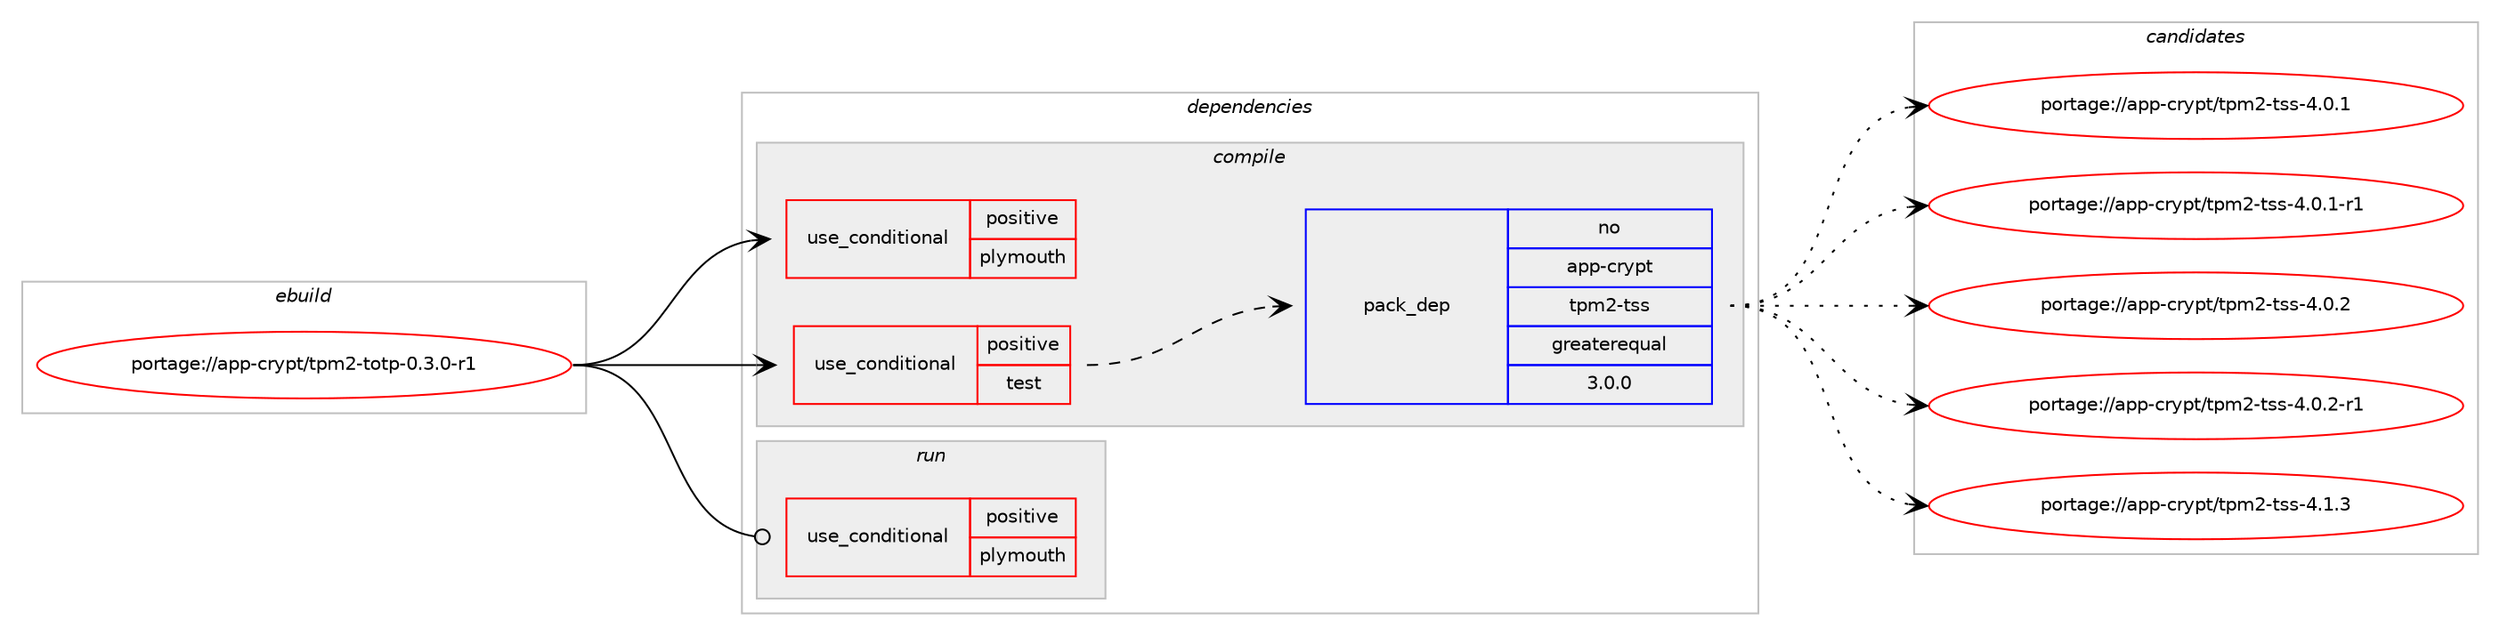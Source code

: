 digraph prolog {

# *************
# Graph options
# *************

newrank=true;
concentrate=true;
compound=true;
graph [rankdir=LR,fontname=Helvetica,fontsize=10,ranksep=1.5];#, ranksep=2.5, nodesep=0.2];
edge  [arrowhead=vee];
node  [fontname=Helvetica,fontsize=10];

# **********
# The ebuild
# **********

subgraph cluster_leftcol {
color=gray;
rank=same;
label=<<i>ebuild</i>>;
id [label="portage://app-crypt/tpm2-totp-0.3.0-r1", color=red, width=4, href="../app-crypt/tpm2-totp-0.3.0-r1.svg"];
}

# ****************
# The dependencies
# ****************

subgraph cluster_midcol {
color=gray;
label=<<i>dependencies</i>>;
subgraph cluster_compile {
fillcolor="#eeeeee";
style=filled;
label=<<i>compile</i>>;
subgraph cond3664 {
dependency5951 [label=<<TABLE BORDER="0" CELLBORDER="1" CELLSPACING="0" CELLPADDING="4"><TR><TD ROWSPAN="3" CELLPADDING="10">use_conditional</TD></TR><TR><TD>positive</TD></TR><TR><TD>plymouth</TD></TR></TABLE>>, shape=none, color=red];
# *** BEGIN UNKNOWN DEPENDENCY TYPE (TODO) ***
# dependency5951 -> package_dependency(portage://app-crypt/tpm2-totp-0.3.0-r1,install,no,sys-boot,plymouth,none,[,,],[],[])
# *** END UNKNOWN DEPENDENCY TYPE (TODO) ***

}
id:e -> dependency5951:w [weight=20,style="solid",arrowhead="vee"];
subgraph cond3665 {
dependency5952 [label=<<TABLE BORDER="0" CELLBORDER="1" CELLSPACING="0" CELLPADDING="4"><TR><TD ROWSPAN="3" CELLPADDING="10">use_conditional</TD></TR><TR><TD>positive</TD></TR><TR><TD>test</TD></TR></TABLE>>, shape=none, color=red];
# *** BEGIN UNKNOWN DEPENDENCY TYPE (TODO) ***
# dependency5952 -> package_dependency(portage://app-crypt/tpm2-totp-0.3.0-r1,install,no,app-crypt,swtpm,none,[,,],[],[])
# *** END UNKNOWN DEPENDENCY TYPE (TODO) ***

# *** BEGIN UNKNOWN DEPENDENCY TYPE (TODO) ***
# dependency5952 -> package_dependency(portage://app-crypt/tpm2-totp-0.3.0-r1,install,no,app-crypt,tpm2-tools,none,[,,],[],[])
# *** END UNKNOWN DEPENDENCY TYPE (TODO) ***

subgraph pack2198 {
dependency5953 [label=<<TABLE BORDER="0" CELLBORDER="1" CELLSPACING="0" CELLPADDING="4" WIDTH="220"><TR><TD ROWSPAN="6" CELLPADDING="30">pack_dep</TD></TR><TR><TD WIDTH="110">no</TD></TR><TR><TD>app-crypt</TD></TR><TR><TD>tpm2-tss</TD></TR><TR><TD>greaterequal</TD></TR><TR><TD>3.0.0</TD></TR></TABLE>>, shape=none, color=blue];
}
dependency5952:e -> dependency5953:w [weight=20,style="dashed",arrowhead="vee"];
# *** BEGIN UNKNOWN DEPENDENCY TYPE (TODO) ***
# dependency5952 -> package_dependency(portage://app-crypt/tpm2-totp-0.3.0-r1,install,no,sys-apps,fakeroot,none,[,,],[],[])
# *** END UNKNOWN DEPENDENCY TYPE (TODO) ***

# *** BEGIN UNKNOWN DEPENDENCY TYPE (TODO) ***
# dependency5952 -> package_dependency(portage://app-crypt/tpm2-totp-0.3.0-r1,install,no,sys-auth,oath-toolkit,none,[,,],[],[])
# *** END UNKNOWN DEPENDENCY TYPE (TODO) ***

}
id:e -> dependency5952:w [weight=20,style="solid",arrowhead="vee"];
# *** BEGIN UNKNOWN DEPENDENCY TYPE (TODO) ***
# id -> package_dependency(portage://app-crypt/tpm2-totp-0.3.0-r1,install,no,app-crypt,tpm2-tss,none,[,,],any_same_slot,[])
# *** END UNKNOWN DEPENDENCY TYPE (TODO) ***

# *** BEGIN UNKNOWN DEPENDENCY TYPE (TODO) ***
# id -> package_dependency(portage://app-crypt/tpm2-totp-0.3.0-r1,install,no,media-gfx,qrencode,none,[,,],[],[])
# *** END UNKNOWN DEPENDENCY TYPE (TODO) ***

}
subgraph cluster_compileandrun {
fillcolor="#eeeeee";
style=filled;
label=<<i>compile and run</i>>;
}
subgraph cluster_run {
fillcolor="#eeeeee";
style=filled;
label=<<i>run</i>>;
subgraph cond3666 {
dependency5954 [label=<<TABLE BORDER="0" CELLBORDER="1" CELLSPACING="0" CELLPADDING="4"><TR><TD ROWSPAN="3" CELLPADDING="10">use_conditional</TD></TR><TR><TD>positive</TD></TR><TR><TD>plymouth</TD></TR></TABLE>>, shape=none, color=red];
# *** BEGIN UNKNOWN DEPENDENCY TYPE (TODO) ***
# dependency5954 -> package_dependency(portage://app-crypt/tpm2-totp-0.3.0-r1,run,no,sys-boot,plymouth,none,[,,],[],[])
# *** END UNKNOWN DEPENDENCY TYPE (TODO) ***

}
id:e -> dependency5954:w [weight=20,style="solid",arrowhead="odot"];
# *** BEGIN UNKNOWN DEPENDENCY TYPE (TODO) ***
# id -> package_dependency(portage://app-crypt/tpm2-totp-0.3.0-r1,run,no,app-crypt,tpm2-tss,none,[,,],any_same_slot,[])
# *** END UNKNOWN DEPENDENCY TYPE (TODO) ***

# *** BEGIN UNKNOWN DEPENDENCY TYPE (TODO) ***
# id -> package_dependency(portage://app-crypt/tpm2-totp-0.3.0-r1,run,no,media-gfx,qrencode,none,[,,],[],[])
# *** END UNKNOWN DEPENDENCY TYPE (TODO) ***

}
}

# **************
# The candidates
# **************

subgraph cluster_choices {
rank=same;
color=gray;
label=<<i>candidates</i>>;

subgraph choice2198 {
color=black;
nodesep=1;
choice971121124599114121112116471161121095045116115115455246484649 [label="portage://app-crypt/tpm2-tss-4.0.1", color=red, width=4,href="../app-crypt/tpm2-tss-4.0.1.svg"];
choice9711211245991141211121164711611210950451161151154552464846494511449 [label="portage://app-crypt/tpm2-tss-4.0.1-r1", color=red, width=4,href="../app-crypt/tpm2-tss-4.0.1-r1.svg"];
choice971121124599114121112116471161121095045116115115455246484650 [label="portage://app-crypt/tpm2-tss-4.0.2", color=red, width=4,href="../app-crypt/tpm2-tss-4.0.2.svg"];
choice9711211245991141211121164711611210950451161151154552464846504511449 [label="portage://app-crypt/tpm2-tss-4.0.2-r1", color=red, width=4,href="../app-crypt/tpm2-tss-4.0.2-r1.svg"];
choice971121124599114121112116471161121095045116115115455246494651 [label="portage://app-crypt/tpm2-tss-4.1.3", color=red, width=4,href="../app-crypt/tpm2-tss-4.1.3.svg"];
dependency5953:e -> choice971121124599114121112116471161121095045116115115455246484649:w [style=dotted,weight="100"];
dependency5953:e -> choice9711211245991141211121164711611210950451161151154552464846494511449:w [style=dotted,weight="100"];
dependency5953:e -> choice971121124599114121112116471161121095045116115115455246484650:w [style=dotted,weight="100"];
dependency5953:e -> choice9711211245991141211121164711611210950451161151154552464846504511449:w [style=dotted,weight="100"];
dependency5953:e -> choice971121124599114121112116471161121095045116115115455246494651:w [style=dotted,weight="100"];
}
}

}
